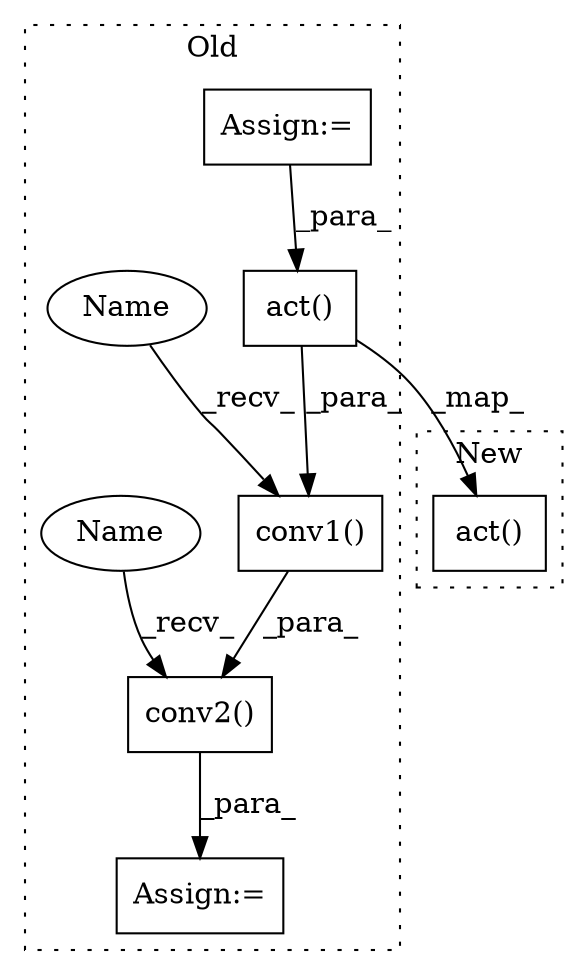 digraph G {
subgraph cluster0 {
1 [label="act()" a="75" s="1813,1834" l="9,1" shape="box"];
3 [label="Assign:=" a="68" s="2010" l="3" shape="box"];
4 [label="Assign:=" a="68" s="1771" l="3" shape="box"];
5 [label="conv2()" a="75" s="2013,2025" l="11,1" shape="box"];
6 [label="conv1()" a="75" s="1985,1997" l="11,1" shape="box"];
7 [label="Name" a="87" s="1985" l="4" shape="ellipse"];
8 [label="Name" a="87" s="2013" l="4" shape="ellipse"];
label = "Old";
style="dotted";
}
subgraph cluster1 {
2 [label="act()" a="75" s="1348,1369" l="9,1" shape="box"];
label = "New";
style="dotted";
}
1 -> 6 [label="_para_"];
1 -> 2 [label="_map_"];
4 -> 1 [label="_para_"];
5 -> 3 [label="_para_"];
6 -> 5 [label="_para_"];
7 -> 6 [label="_recv_"];
8 -> 5 [label="_recv_"];
}